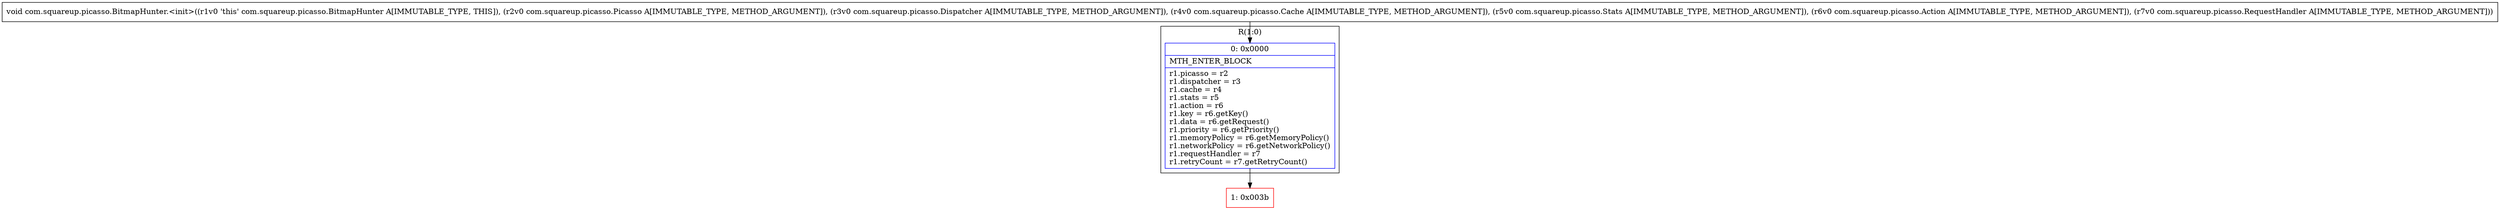 digraph "CFG forcom.squareup.picasso.BitmapHunter.\<init\>(Lcom\/squareup\/picasso\/Picasso;Lcom\/squareup\/picasso\/Dispatcher;Lcom\/squareup\/picasso\/Cache;Lcom\/squareup\/picasso\/Stats;Lcom\/squareup\/picasso\/Action;Lcom\/squareup\/picasso\/RequestHandler;)V" {
subgraph cluster_Region_1550303744 {
label = "R(1:0)";
node [shape=record,color=blue];
Node_0 [shape=record,label="{0\:\ 0x0000|MTH_ENTER_BLOCK\l|r1.picasso = r2\lr1.dispatcher = r3\lr1.cache = r4\lr1.stats = r5\lr1.action = r6\lr1.key = r6.getKey()\lr1.data = r6.getRequest()\lr1.priority = r6.getPriority()\lr1.memoryPolicy = r6.getMemoryPolicy()\lr1.networkPolicy = r6.getNetworkPolicy()\lr1.requestHandler = r7\lr1.retryCount = r7.getRetryCount()\l}"];
}
Node_1 [shape=record,color=red,label="{1\:\ 0x003b}"];
MethodNode[shape=record,label="{void com.squareup.picasso.BitmapHunter.\<init\>((r1v0 'this' com.squareup.picasso.BitmapHunter A[IMMUTABLE_TYPE, THIS]), (r2v0 com.squareup.picasso.Picasso A[IMMUTABLE_TYPE, METHOD_ARGUMENT]), (r3v0 com.squareup.picasso.Dispatcher A[IMMUTABLE_TYPE, METHOD_ARGUMENT]), (r4v0 com.squareup.picasso.Cache A[IMMUTABLE_TYPE, METHOD_ARGUMENT]), (r5v0 com.squareup.picasso.Stats A[IMMUTABLE_TYPE, METHOD_ARGUMENT]), (r6v0 com.squareup.picasso.Action A[IMMUTABLE_TYPE, METHOD_ARGUMENT]), (r7v0 com.squareup.picasso.RequestHandler A[IMMUTABLE_TYPE, METHOD_ARGUMENT])) }"];
MethodNode -> Node_0;
Node_0 -> Node_1;
}

